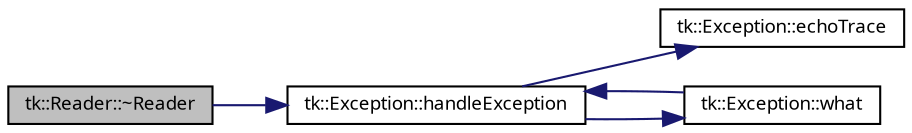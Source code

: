 digraph "tk::Reader::~Reader"
{
 // INTERACTIVE_SVG=YES
  bgcolor="transparent";
  edge [fontname="sans-serif",fontsize="9",labelfontname="sans-serif",labelfontsize="9"];
  node [fontname="sans-serif",fontsize="9",shape=record];
  rankdir="LR";
  Node1 [label="tk::Reader::~Reader",height=0.2,width=0.4,color="black", fillcolor="grey75", style="filled", fontcolor="black"];
  Node1 -> Node2 [color="midnightblue",fontsize="9",style="solid",fontname="sans-serif"];
  Node2 [label="tk::Exception::handleException",height=0.2,width=0.4,color="black",URL="$classtk_1_1_exception.html#aef3989f5d076c0282329daa2a646b1c6",tooltip="Handle Exception. "];
  Node2 -> Node3 [color="midnightblue",fontsize="9",style="solid",fontname="sans-serif"];
  Node3 [label="tk::Exception::echoTrace",height=0.2,width=0.4,color="black",URL="$classtk_1_1_exception.html#a98bc4bc0d8ef380a2b90c5815a80f53a",tooltip="Demangle and Echo call trace. "];
  Node2 -> Node4 [color="midnightblue",fontsize="9",style="solid",fontname="sans-serif"];
  Node4 [label="tk::Exception::what",height=0.2,width=0.4,color="black",URL="$classtk_1_1_exception.html#a0bc4b622d95adf72e77f639fd6aefbbe"];
  Node4 -> Node2 [color="midnightblue",fontsize="9",style="solid",fontname="sans-serif"];
}
